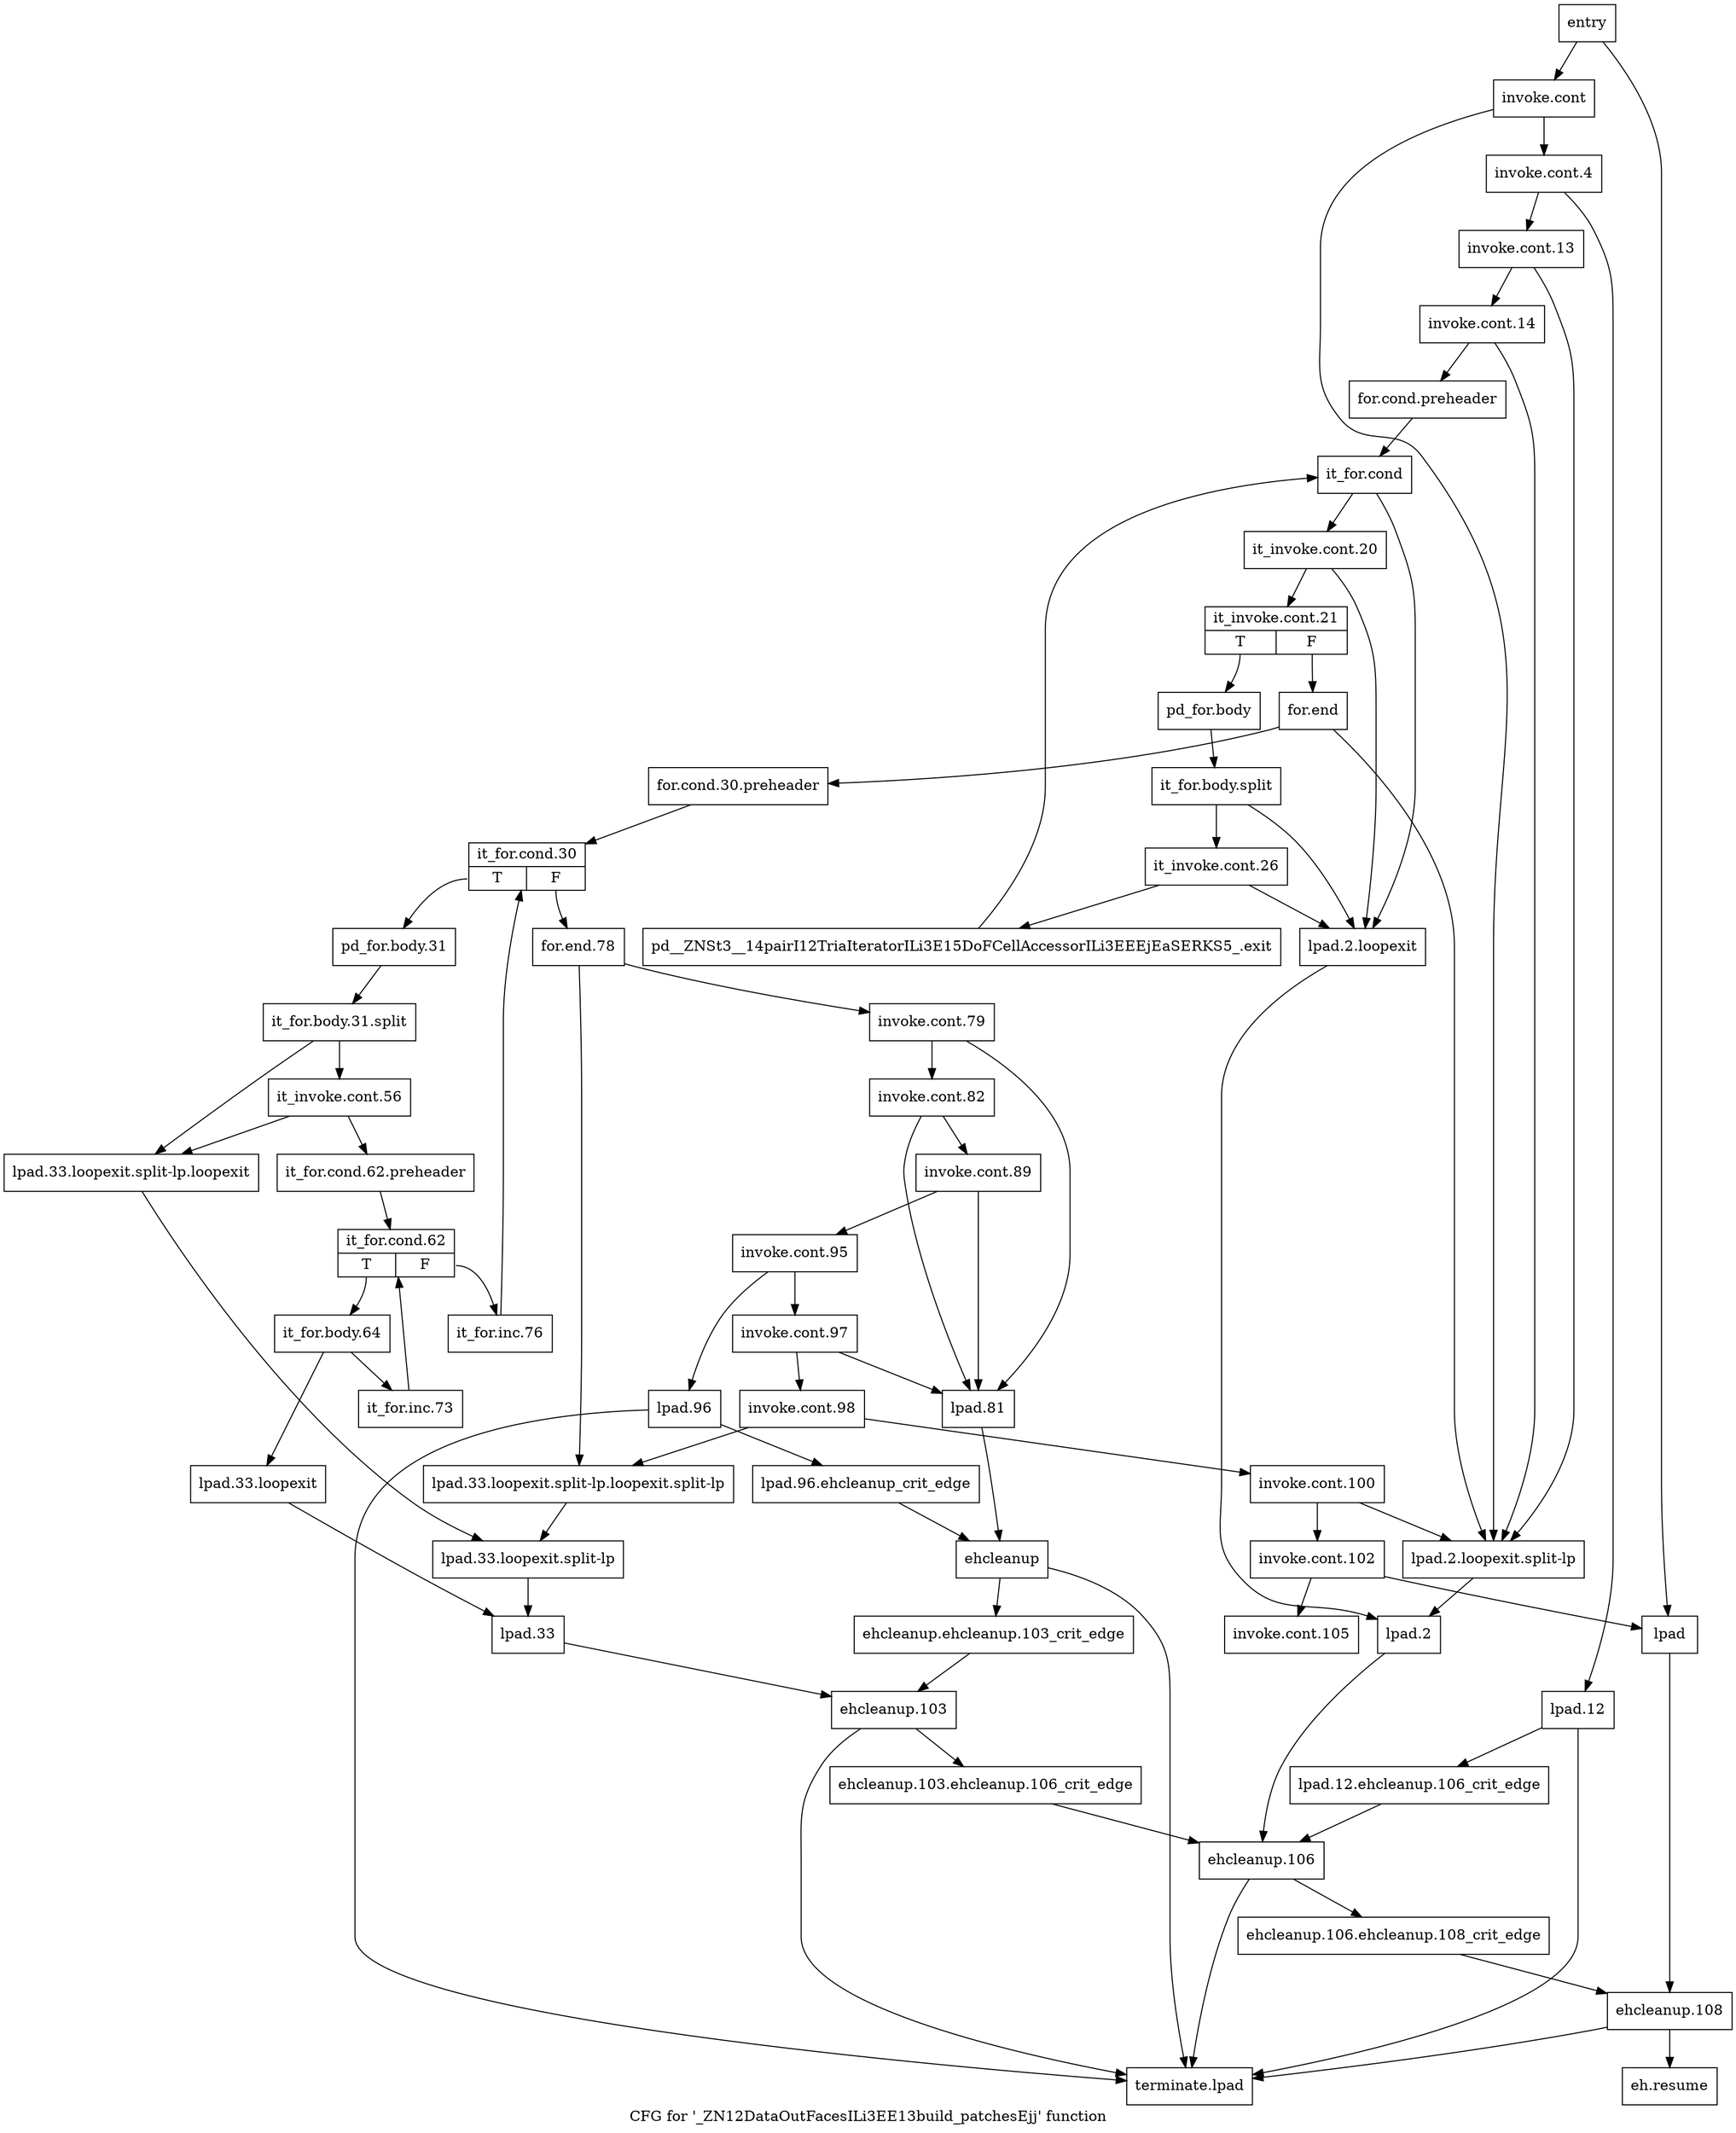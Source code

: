 digraph "CFG for '_ZN12DataOutFacesILi3EE13build_patchesEjj' function" {
	label="CFG for '_ZN12DataOutFacesILi3EE13build_patchesEjj' function";

	Node0x3bc7db0 [shape=record,label="{entry}"];
	Node0x3bc7db0 -> Node0x3bc8320;
	Node0x3bc7db0 -> Node0x3bc8690;
	Node0x3bc8320 [shape=record,label="{invoke.cont}"];
	Node0x3bc8320 -> Node0x3bc8370;
	Node0x3bc8320 -> Node0x3bc8730;
	Node0x3bc8370 [shape=record,label="{invoke.cont.4}"];
	Node0x3bc8370 -> Node0x3bc83c0;
	Node0x3bc8370 -> Node0x3bc87d0;
	Node0x3bc83c0 [shape=record,label="{invoke.cont.13}"];
	Node0x3bc83c0 -> Node0x3bc8410;
	Node0x3bc83c0 -> Node0x3bc8730;
	Node0x3bc8410 [shape=record,label="{invoke.cont.14}"];
	Node0x3bc8410 -> Node0x3bc8460;
	Node0x3bc8410 -> Node0x3bc8730;
	Node0x3bc8460 [shape=record,label="{for.cond.preheader}"];
	Node0x3bc8460 -> Node0x3bc84b0;
	Node0x3bc84b0 [shape=record,label="{it_for.cond}"];
	Node0x3bc84b0 -> Node0x3bc8500;
	Node0x3bc84b0 -> Node0x3bc86e0;
	Node0x3bc8500 [shape=record,label="{it_invoke.cont.20}"];
	Node0x3bc8500 -> Node0x3bc8550;
	Node0x3bc8500 -> Node0x3bc86e0;
	Node0x3bc8550 [shape=record,label="{it_invoke.cont.21|{<s0>T|<s1>F}}"];
	Node0x3bc8550:s0 -> Node0x3bc85a0;
	Node0x3bc8550:s1 -> Node0x3bc8870;
	Node0x3bc85a0 [shape=record,label="{pd_for.body}"];
	Node0x3bc85a0 -> Node0x9d0c000;
	Node0x9d0c000 [shape=record,label="{it_for.body.split}"];
	Node0x9d0c000 -> Node0x3bc85f0;
	Node0x9d0c000 -> Node0x3bc86e0;
	Node0x3bc85f0 [shape=record,label="{it_invoke.cont.26}"];
	Node0x3bc85f0 -> Node0x3bc8640;
	Node0x3bc85f0 -> Node0x3bc86e0;
	Node0x3bc8640 [shape=record,label="{pd__ZNSt3__14pairI12TriaIteratorILi3E15DoFCellAccessorILi3EEEjEaSERKS5_.exit}"];
	Node0x3bc8640 -> Node0x3bc84b0;
	Node0x3bc8690 [shape=record,label="{lpad}"];
	Node0x3bc8690 -> Node0x3bc9310;
	Node0x3bc86e0 [shape=record,label="{lpad.2.loopexit}"];
	Node0x3bc86e0 -> Node0x3bc8780;
	Node0x3bc8730 [shape=record,label="{lpad.2.loopexit.split-lp}"];
	Node0x3bc8730 -> Node0x3bc8780;
	Node0x3bc8780 [shape=record,label="{lpad.2}"];
	Node0x3bc8780 -> Node0x3bc9270;
	Node0x3bc87d0 [shape=record,label="{lpad.12}"];
	Node0x3bc87d0 -> Node0x3bc8820;
	Node0x3bc87d0 -> Node0x3bc93b0;
	Node0x3bc8820 [shape=record,label="{lpad.12.ehcleanup.106_crit_edge}"];
	Node0x3bc8820 -> Node0x3bc9270;
	Node0x3bc8870 [shape=record,label="{for.end}"];
	Node0x3bc8870 -> Node0x3bc88c0;
	Node0x3bc8870 -> Node0x3bc8730;
	Node0x3bc88c0 [shape=record,label="{for.cond.30.preheader}"];
	Node0x3bc88c0 -> Node0x3bc8910;
	Node0x3bc8910 [shape=record,label="{it_for.cond.30|{<s0>T|<s1>F}}"];
	Node0x3bc8910:s0 -> Node0x3bc8960;
	Node0x3bc8910:s1 -> Node0x3bc8d20;
	Node0x3bc8960 [shape=record,label="{pd_for.body.31}"];
	Node0x3bc8960 -> Node0x9c02120;
	Node0x9c02120 [shape=record,label="{it_for.body.31.split}"];
	Node0x9c02120 -> Node0x3bc89b0;
	Node0x9c02120 -> Node0x3bc8b90;
	Node0x3bc89b0 [shape=record,label="{it_invoke.cont.56}"];
	Node0x3bc89b0 -> Node0x3bc8a00;
	Node0x3bc89b0 -> Node0x3bc8b90;
	Node0x3bc8a00 [shape=record,label="{it_for.cond.62.preheader}"];
	Node0x3bc8a00 -> Node0x3bc8a50;
	Node0x3bc8a50 [shape=record,label="{it_for.cond.62|{<s0>T|<s1>F}}"];
	Node0x3bc8a50:s0 -> Node0x3bc8aa0;
	Node0x3bc8a50:s1 -> Node0x3bc8cd0;
	Node0x3bc8aa0 [shape=record,label="{it_for.body.64}"];
	Node0x3bc8aa0 -> Node0x3bc8af0;
	Node0x3bc8aa0 -> Node0x3bc8b40;
	Node0x3bc8af0 [shape=record,label="{it_for.inc.73}"];
	Node0x3bc8af0 -> Node0x3bc8a50;
	Node0x3bc8b40 [shape=record,label="{lpad.33.loopexit}"];
	Node0x3bc8b40 -> Node0x3bc8c80;
	Node0x3bc8b90 [shape=record,label="{lpad.33.loopexit.split-lp.loopexit}"];
	Node0x3bc8b90 -> Node0x3bc8c30;
	Node0x3bc8be0 [shape=record,label="{lpad.33.loopexit.split-lp.loopexit.split-lp}"];
	Node0x3bc8be0 -> Node0x3bc8c30;
	Node0x3bc8c30 [shape=record,label="{lpad.33.loopexit.split-lp}"];
	Node0x3bc8c30 -> Node0x3bc8c80;
	Node0x3bc8c80 [shape=record,label="{lpad.33}"];
	Node0x3bc8c80 -> Node0x3bc91d0;
	Node0x3bc8cd0 [shape=record,label="{it_for.inc.76}"];
	Node0x3bc8cd0 -> Node0x3bc8910;
	Node0x3bc8d20 [shape=record,label="{for.end.78}"];
	Node0x3bc8d20 -> Node0x3bc8d70;
	Node0x3bc8d20 -> Node0x3bc8be0;
	Node0x3bc8d70 [shape=record,label="{invoke.cont.79}"];
	Node0x3bc8d70 -> Node0x3bc8dc0;
	Node0x3bc8d70 -> Node0x3bc9040;
	Node0x3bc8dc0 [shape=record,label="{invoke.cont.82}"];
	Node0x3bc8dc0 -> Node0x3bc8e10;
	Node0x3bc8dc0 -> Node0x3bc9040;
	Node0x3bc8e10 [shape=record,label="{invoke.cont.89}"];
	Node0x3bc8e10 -> Node0x3bc8e60;
	Node0x3bc8e10 -> Node0x3bc9040;
	Node0x3bc8e60 [shape=record,label="{invoke.cont.95}"];
	Node0x3bc8e60 -> Node0x3bc8eb0;
	Node0x3bc8e60 -> Node0x3bc9090;
	Node0x3bc8eb0 [shape=record,label="{invoke.cont.97}"];
	Node0x3bc8eb0 -> Node0x3bc8f00;
	Node0x3bc8eb0 -> Node0x3bc9040;
	Node0x3bc8f00 [shape=record,label="{invoke.cont.98}"];
	Node0x3bc8f00 -> Node0x3bc8f50;
	Node0x3bc8f00 -> Node0x3bc8be0;
	Node0x3bc8f50 [shape=record,label="{invoke.cont.100}"];
	Node0x3bc8f50 -> Node0x3bc8fa0;
	Node0x3bc8f50 -> Node0x3bc8730;
	Node0x3bc8fa0 [shape=record,label="{invoke.cont.102}"];
	Node0x3bc8fa0 -> Node0x3bc8ff0;
	Node0x3bc8fa0 -> Node0x3bc8690;
	Node0x3bc8ff0 [shape=record,label="{invoke.cont.105}"];
	Node0x3bc9040 [shape=record,label="{lpad.81}"];
	Node0x3bc9040 -> Node0x3bc9130;
	Node0x3bc9090 [shape=record,label="{lpad.96}"];
	Node0x3bc9090 -> Node0x3bc90e0;
	Node0x3bc9090 -> Node0x3bc93b0;
	Node0x3bc90e0 [shape=record,label="{lpad.96.ehcleanup_crit_edge}"];
	Node0x3bc90e0 -> Node0x3bc9130;
	Node0x3bc9130 [shape=record,label="{ehcleanup}"];
	Node0x3bc9130 -> Node0x3bc9180;
	Node0x3bc9130 -> Node0x3bc93b0;
	Node0x3bc9180 [shape=record,label="{ehcleanup.ehcleanup.103_crit_edge}"];
	Node0x3bc9180 -> Node0x3bc91d0;
	Node0x3bc91d0 [shape=record,label="{ehcleanup.103}"];
	Node0x3bc91d0 -> Node0x3bc9220;
	Node0x3bc91d0 -> Node0x3bc93b0;
	Node0x3bc9220 [shape=record,label="{ehcleanup.103.ehcleanup.106_crit_edge}"];
	Node0x3bc9220 -> Node0x3bc9270;
	Node0x3bc9270 [shape=record,label="{ehcleanup.106}"];
	Node0x3bc9270 -> Node0x3bc92c0;
	Node0x3bc9270 -> Node0x3bc93b0;
	Node0x3bc92c0 [shape=record,label="{ehcleanup.106.ehcleanup.108_crit_edge}"];
	Node0x3bc92c0 -> Node0x3bc9310;
	Node0x3bc9310 [shape=record,label="{ehcleanup.108}"];
	Node0x3bc9310 -> Node0x3bc9360;
	Node0x3bc9310 -> Node0x3bc93b0;
	Node0x3bc9360 [shape=record,label="{eh.resume}"];
	Node0x3bc93b0 [shape=record,label="{terminate.lpad}"];
}
